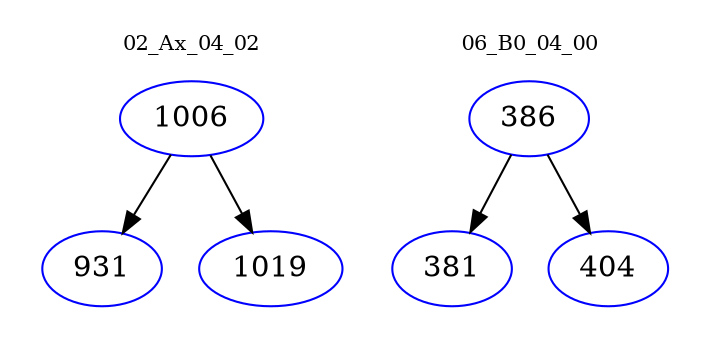 digraph{
subgraph cluster_0 {
color = white
label = "02_Ax_04_02";
fontsize=10;
T0_1006 [label="1006", color="blue"]
T0_1006 -> T0_931 [color="black"]
T0_931 [label="931", color="blue"]
T0_1006 -> T0_1019 [color="black"]
T0_1019 [label="1019", color="blue"]
}
subgraph cluster_1 {
color = white
label = "06_B0_04_00";
fontsize=10;
T1_386 [label="386", color="blue"]
T1_386 -> T1_381 [color="black"]
T1_381 [label="381", color="blue"]
T1_386 -> T1_404 [color="black"]
T1_404 [label="404", color="blue"]
}
}
